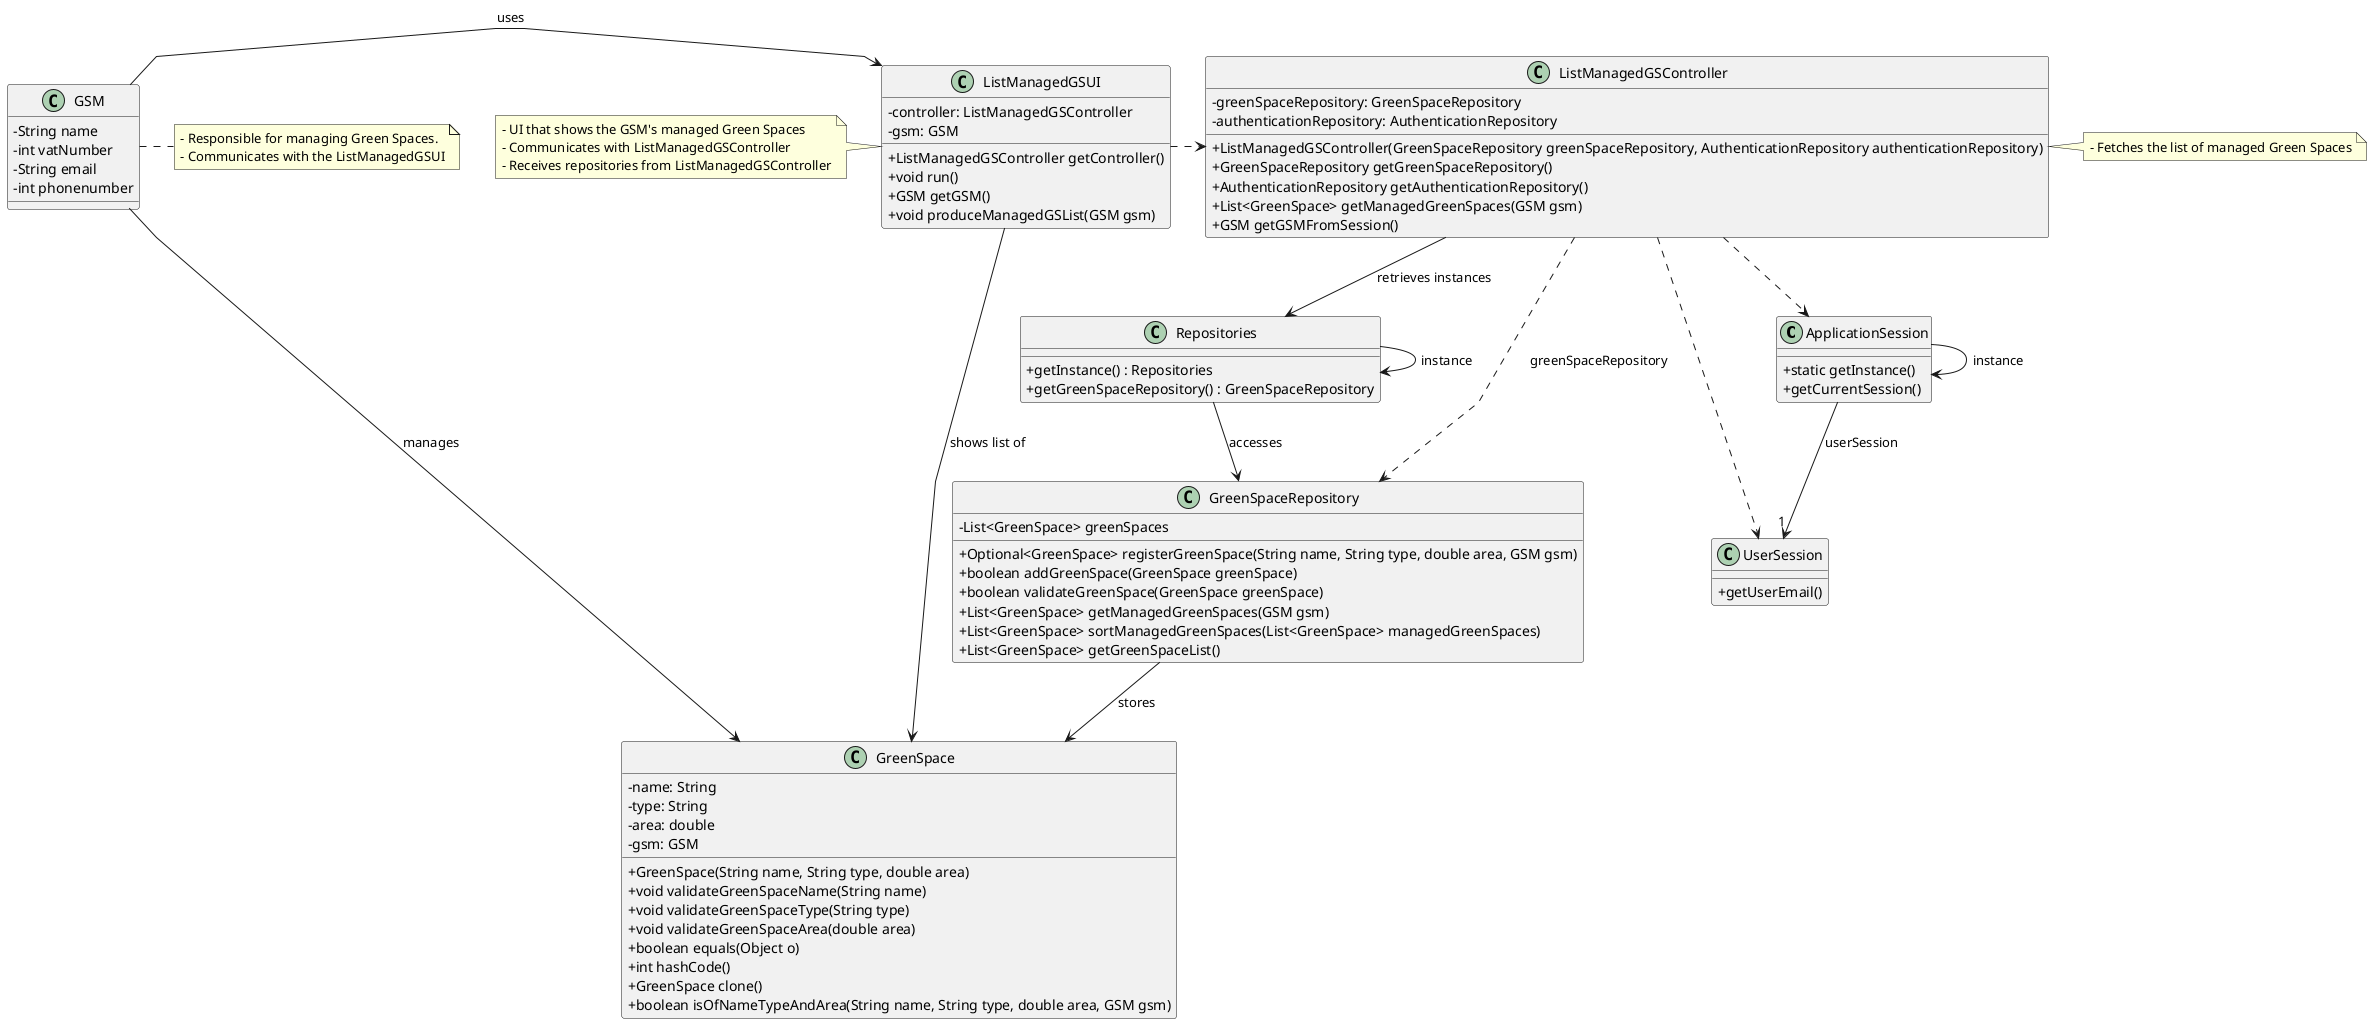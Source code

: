 @startuml
'skinparam monochrome true
skinparam packageStyle rectangle
skinparam shadowing false
skinparam linetype polyline
'skinparam linetype orto

skinparam classAttributeIconSize 0

'left to right direction

class ApplicationSession
{
    + static getInstance()
    + getCurrentSession()
}

class UserSession
{
    + getUserEmail()
}

class GreenSpace {
    - name: String
    - type: String
    - area: double
    - gsm: GSM
    + GreenSpace(String name, String type, double area)
    + void validateGreenSpaceName(String name)
    + void validateGreenSpaceType(String type)
    + void validateGreenSpaceArea(double area)
    + boolean equals(Object o)
    + int hashCode()
    + GreenSpace clone()
    + boolean isOfNameTypeAndArea(String name, String type, double area, GSM gsm)
}

class GreenSpaceRepository {
  - List<GreenSpace> greenSpaces
  + Optional<GreenSpace> registerGreenSpace(String name, String type, double area, GSM gsm)
  + boolean addGreenSpace(GreenSpace greenSpace)
  + boolean validateGreenSpace(GreenSpace greenSpace)
  + List<GreenSpace> getManagedGreenSpaces(GSM gsm)
  + List<GreenSpace> sortManagedGreenSpaces(List<GreenSpace> managedGreenSpaces)
  + List<GreenSpace> getGreenSpaceList()
}

class Repositories {
  + getInstance() : Repositories
  + getGreenSpaceRepository() : GreenSpaceRepository
}

class ListManagedGSUI {
  - controller: ListManagedGSController
  - gsm: GSM
  + ListManagedGSController getController()
  + void run()
  + GSM getGSM()
  + void produceManagedGSList(GSM gsm)
}

class ListManagedGSController {
  - greenSpaceRepository: GreenSpaceRepository
  - authenticationRepository: AuthenticationRepository
  + ListManagedGSController(GreenSpaceRepository greenSpaceRepository, AuthenticationRepository authenticationRepository)
  + GreenSpaceRepository getGreenSpaceRepository()
  + AuthenticationRepository getAuthenticationRepository()
  + List<GreenSpace> getManagedGreenSpaces(GSM gsm)
  + GSM getGSMFromSession()
}

class GSM {
   - String name
   - int vatNumber
   - String email
   - int phonenumber
}

note right of ListManagedGSController
  - Fetches the list of managed Green Spaces
end note

note right of GSM
 - Responsible for managing Green Spaces.
 - Communicates with the ListManagedGSUI
end note

note left of ListManagedGSUI
  - UI that shows the GSM's managed Green Spaces
  - Communicates with ListManagedGSController
  - Receives repositories from ListManagedGSController
end note

GSM --> GreenSpace: manages
GSM -> ListManagedGSUI: uses
ListManagedGSUI --> GreenSpace: shows list of

Repositories -> Repositories : instance
ApplicationSession -> ApplicationSession : instance

ListManagedGSUI .> ListManagedGSController

ListManagedGSController -down-> Repositories : retrieves instances

Repositories -down-> GreenSpaceRepository : accesses

ListManagedGSController ..> GreenSpaceRepository : greenSpaceRepository

ApplicationSession --> "1" UserSession : userSession

ListManagedGSController ..> ApplicationSession
ListManagedGSController ..> UserSession

GreenSpaceRepository --> GreenSpace: stores


@enduml